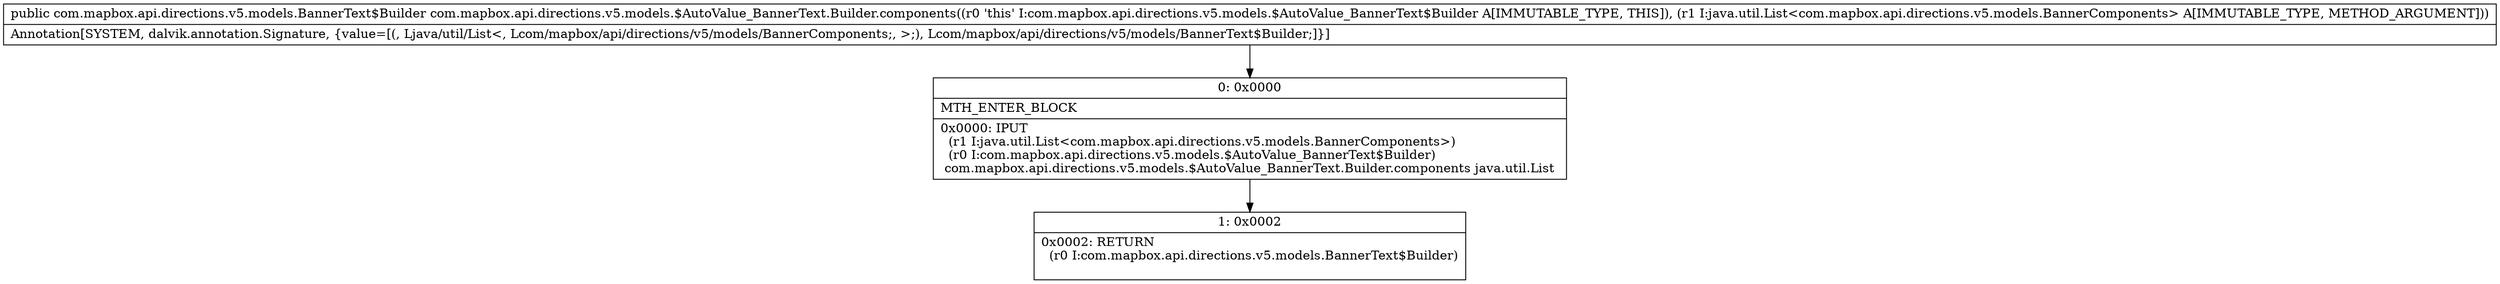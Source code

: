 digraph "CFG forcom.mapbox.api.directions.v5.models.$AutoValue_BannerText.Builder.components(Ljava\/util\/List;)Lcom\/mapbox\/api\/directions\/v5\/models\/BannerText$Builder;" {
Node_0 [shape=record,label="{0\:\ 0x0000|MTH_ENTER_BLOCK\l|0x0000: IPUT  \l  (r1 I:java.util.List\<com.mapbox.api.directions.v5.models.BannerComponents\>)\l  (r0 I:com.mapbox.api.directions.v5.models.$AutoValue_BannerText$Builder)\l com.mapbox.api.directions.v5.models.$AutoValue_BannerText.Builder.components java.util.List \l}"];
Node_1 [shape=record,label="{1\:\ 0x0002|0x0002: RETURN  \l  (r0 I:com.mapbox.api.directions.v5.models.BannerText$Builder)\l \l}"];
MethodNode[shape=record,label="{public com.mapbox.api.directions.v5.models.BannerText$Builder com.mapbox.api.directions.v5.models.$AutoValue_BannerText.Builder.components((r0 'this' I:com.mapbox.api.directions.v5.models.$AutoValue_BannerText$Builder A[IMMUTABLE_TYPE, THIS]), (r1 I:java.util.List\<com.mapbox.api.directions.v5.models.BannerComponents\> A[IMMUTABLE_TYPE, METHOD_ARGUMENT]))  | Annotation[SYSTEM, dalvik.annotation.Signature, \{value=[(, Ljava\/util\/List\<, Lcom\/mapbox\/api\/directions\/v5\/models\/BannerComponents;, \>;), Lcom\/mapbox\/api\/directions\/v5\/models\/BannerText$Builder;]\}]\l}"];
MethodNode -> Node_0;
Node_0 -> Node_1;
}


